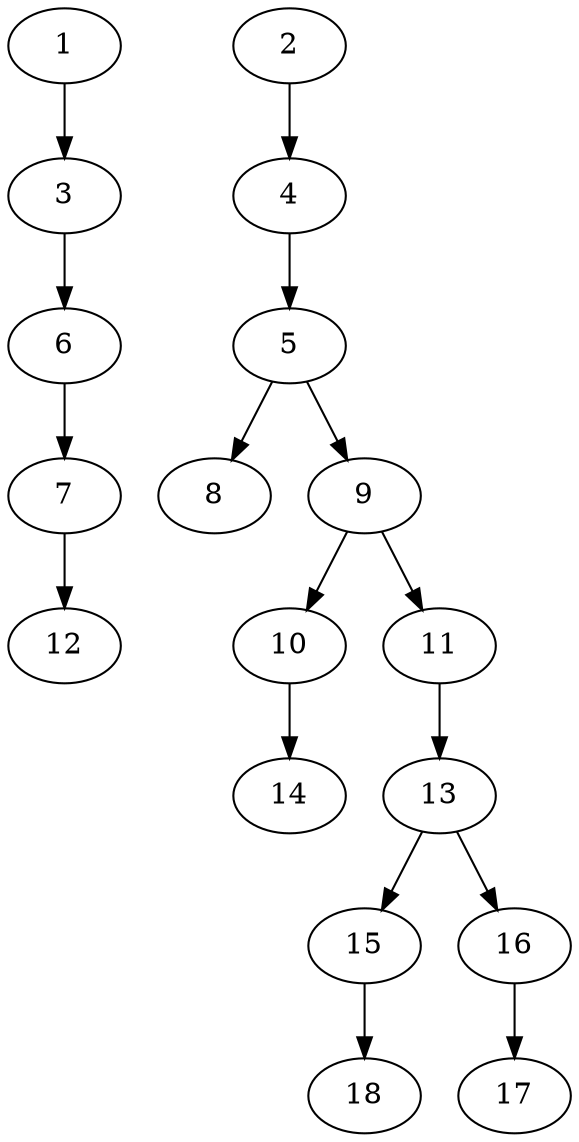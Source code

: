 // DAG (tier=1-easy, mode=compute, n=18, ccr=0.276, fat=0.417, density=0.387, regular=0.642, jump=0.050, mindata=262144, maxdata=2097152)
// DAG automatically generated by daggen at Sun Aug 24 16:33:32 2025
// /home/ermia/Project/Environments/daggen/bin/daggen --dot --ccr 0.276 --fat 0.417 --regular 0.642 --density 0.387 --jump 0.050 --mindata 262144 --maxdata 2097152 -n 18 
digraph G {
  1 [size="172860820072431616", alpha="0.02", expect_size="86430410036215808"]
  1 -> 3 [size ="2482491097088"]
  2 [size="555963788608667648", alpha="0.08", expect_size="277981894304333824"]
  2 -> 4 [size ="5409049935872"]
  3 [size="659707590349388", alpha="0.16", expect_size="329853795174694"]
  3 -> 6 [size ="12465144332288"]
  4 [size="23069291549032448", alpha="0.03", expect_size="11534645774516224"]
  4 -> 5 [size ="648305180672"]
  5 [size="1323393209358751", alpha="0.02", expect_size="661696604679375"]
  5 -> 8 [size ="584652423168"]
  5 -> 9 [size ="584652423168"]
  6 [size="650146095996862464", alpha="0.16", expect_size="325073047998431232"]
  6 -> 7 [size ="6003860963328"]
  7 [size="124568766238785", alpha="0.04", expect_size="62284383119392"]
  7 -> 12 [size ="6689487060992"]
  8 [size="16104033031148974", alpha="0.11", expect_size="8052016515574487"]
  9 [size="668128282601615", alpha="0.19", expect_size="334064141300807"]
  9 -> 10 [size ="17274031308800"]
  9 -> 11 [size ="17274031308800"]
  10 [size="10503433097931862", alpha="0.17", expect_size="5251716548965931"]
  10 -> 14 [size ="5640500019200"]
  11 [size="21807361068657320", alpha="0.10", expect_size="10903680534328660"]
  11 -> 13 [size ="11268257742848"]
  12 [size="6515899420247064576", alpha="0.18", expect_size="3257949710123532288"]
  13 [size="199318326493783", alpha="0.15", expect_size="99659163246891"]
  13 -> 15 [size ="8506459553792"]
  13 -> 16 [size ="8506459553792"]
  14 [size="30400683872272384", alpha="0.19", expect_size="15200341936136192"]
  15 [size="9035510931831914496", alpha="0.08", expect_size="4517755465915957248"]
  15 -> 18 [size ="34704979918848"]
  16 [size="509147282871240", alpha="0.09", expect_size="254573641435620"]
  16 -> 17 [size ="22865676075008"]
  17 [size="44769536163660360", alpha="0.02", expect_size="22384768081830180"]
  18 [size="344261249364191", alpha="0.17", expect_size="172130624682095"]
}